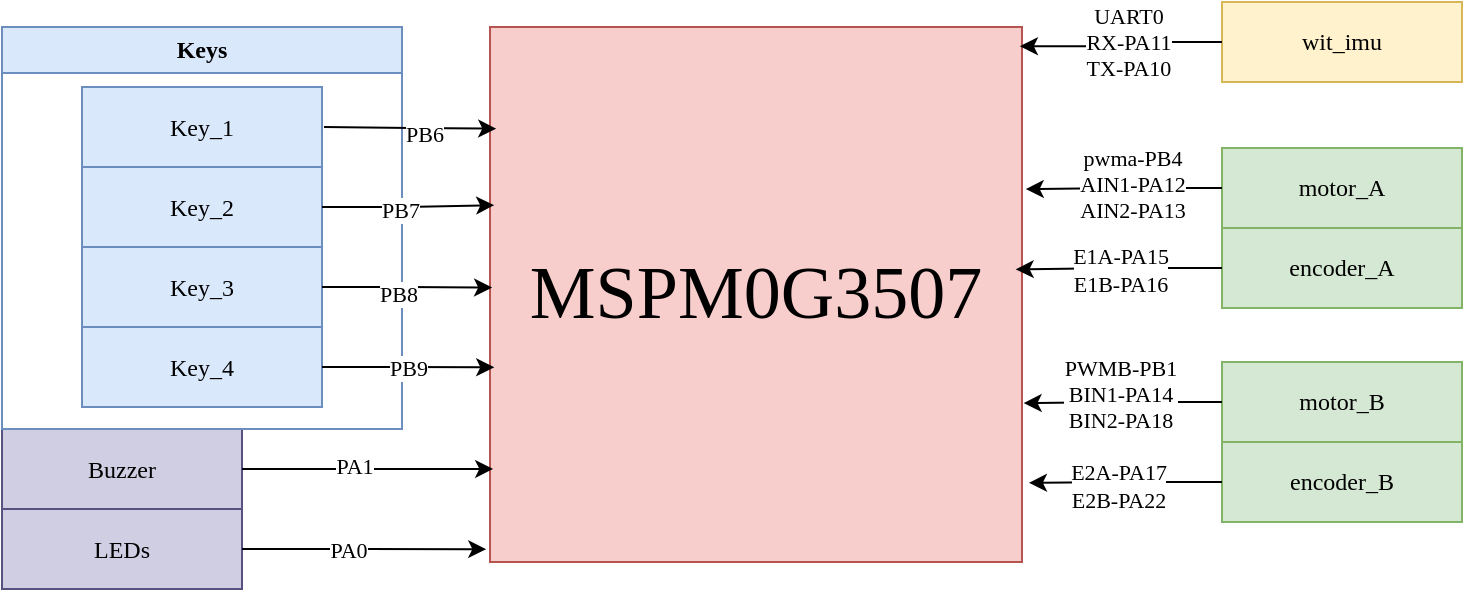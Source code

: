 <mxfile version="24.7.6">
  <diagram name="第 1 页" id="4DEinsebGK1SEJxTR-22">
    <mxGraphModel dx="1116" dy="664" grid="1" gridSize="10" guides="1" tooltips="1" connect="1" arrows="1" fold="1" page="1" pageScale="1" pageWidth="827" pageHeight="1169" math="0" shadow="0">
      <root>
        <mxCell id="0" />
        <mxCell id="1" parent="0" />
        <mxCell id="AvF1YRvq-5hEBuZXP7KX-1" value="&lt;font style=&quot;font-size: 37px;&quot;&gt;MSPM0G3507&lt;/font&gt;" style="rounded=0;whiteSpace=wrap;html=1;fillColor=#f8cecc;strokeColor=#b85450;fontFamily=Times New Roman;" parent="1" vertex="1">
          <mxGeometry x="294" y="612.5" width="266" height="267.5" as="geometry" />
        </mxCell>
        <mxCell id="AvF1YRvq-5hEBuZXP7KX-2" value="wit_imu" style="rounded=0;whiteSpace=wrap;html=1;fontFamily=Times New Roman;fillColor=#fff2cc;strokeColor=#d6b656;" parent="1" vertex="1">
          <mxGeometry x="660" y="600" width="120" height="40" as="geometry" />
        </mxCell>
        <mxCell id="AvF1YRvq-5hEBuZXP7KX-3" value="Buzzer" style="rounded=0;whiteSpace=wrap;html=1;fillColor=#d0cee2;strokeColor=#56517e;fontFamily=Times New Roman;" parent="1" vertex="1">
          <mxGeometry x="50" y="813.5" width="120" height="40" as="geometry" />
        </mxCell>
        <mxCell id="AvF1YRvq-5hEBuZXP7KX-4" value="encoder_A" style="rounded=0;whiteSpace=wrap;html=1;fillColor=#d5e8d4;strokeColor=#82b366;fontFamily=Times New Roman;" parent="1" vertex="1">
          <mxGeometry x="660" y="713" width="120" height="40" as="geometry" />
        </mxCell>
        <mxCell id="AvF1YRvq-5hEBuZXP7KX-5" value="motor_A" style="rounded=0;whiteSpace=wrap;html=1;fillColor=#d5e8d4;strokeColor=#82b366;fontFamily=Times New Roman;" parent="1" vertex="1">
          <mxGeometry x="660" y="673" width="120" height="40" as="geometry" />
        </mxCell>
        <mxCell id="AvF1YRvq-5hEBuZXP7KX-9" value="LEDs" style="rounded=0;whiteSpace=wrap;html=1;fillColor=#d0cee2;strokeColor=#56517e;fontFamily=Times New Roman;" parent="1" vertex="1">
          <mxGeometry x="50" y="853.5" width="120" height="40" as="geometry" />
        </mxCell>
        <mxCell id="AvF1YRvq-5hEBuZXP7KX-15" value="Keys" style="swimlane;whiteSpace=wrap;html=1;fillColor=#dae8fc;strokeColor=#6c8ebf;fontFamily=Times New Roman;" parent="1" vertex="1">
          <mxGeometry x="50" y="612.5" width="200" height="201" as="geometry" />
        </mxCell>
        <mxCell id="AvF1YRvq-5hEBuZXP7KX-23" value="Key&lt;span style=&quot;background-color: initial;&quot;&gt;_1&lt;/span&gt;" style="rounded=0;whiteSpace=wrap;html=1;fillColor=#dae8fc;strokeColor=#6c8ebf;fontFamily=Times New Roman;" parent="AvF1YRvq-5hEBuZXP7KX-15" vertex="1">
          <mxGeometry x="40" y="30" width="120" height="40" as="geometry" />
        </mxCell>
        <mxCell id="AvF1YRvq-5hEBuZXP7KX-22" value="Key_2" style="rounded=0;whiteSpace=wrap;html=1;fillColor=#dae8fc;strokeColor=#6c8ebf;fontFamily=Times New Roman;" parent="AvF1YRvq-5hEBuZXP7KX-15" vertex="1">
          <mxGeometry x="40" y="70" width="120" height="40" as="geometry" />
        </mxCell>
        <mxCell id="AvF1YRvq-5hEBuZXP7KX-21" value="Key_3" style="rounded=0;whiteSpace=wrap;html=1;fillColor=#dae8fc;strokeColor=#6c8ebf;fontFamily=Times New Roman;" parent="AvF1YRvq-5hEBuZXP7KX-15" vertex="1">
          <mxGeometry x="40" y="110" width="120" height="40" as="geometry" />
        </mxCell>
        <mxCell id="AvF1YRvq-5hEBuZXP7KX-17" value="Key_4" style="rounded=0;whiteSpace=wrap;html=1;fillColor=#dae8fc;strokeColor=#6c8ebf;fontFamily=Times New Roman;" parent="AvF1YRvq-5hEBuZXP7KX-15" vertex="1">
          <mxGeometry x="40" y="150" width="120" height="40" as="geometry" />
        </mxCell>
        <mxCell id="AvF1YRvq-5hEBuZXP7KX-25" value="motor_B" style="rounded=0;whiteSpace=wrap;html=1;fillColor=#d5e8d4;strokeColor=#82b366;fontFamily=Times New Roman;" parent="1" vertex="1">
          <mxGeometry x="660" y="780" width="120" height="40" as="geometry" />
        </mxCell>
        <mxCell id="AvF1YRvq-5hEBuZXP7KX-26" value="encoder_B" style="rounded=0;whiteSpace=wrap;html=1;fillColor=#d5e8d4;strokeColor=#82b366;fontFamily=Times New Roman;" parent="1" vertex="1">
          <mxGeometry x="660" y="820" width="120" height="40" as="geometry" />
        </mxCell>
        <mxCell id="-wLM9KByDLUnrbMQMpqB-2" style="edgeStyle=orthogonalEdgeStyle;rounded=0;orthogonalLoop=1;jettySize=auto;html=1;entryX=0.996;entryY=0.036;entryDx=0;entryDy=0;entryPerimeter=0;fontFamily=Times New Roman;" parent="1" source="AvF1YRvq-5hEBuZXP7KX-2" target="AvF1YRvq-5hEBuZXP7KX-1" edge="1">
          <mxGeometry relative="1" as="geometry" />
        </mxCell>
        <mxCell id="-wLM9KByDLUnrbMQMpqB-3" value="UART0&lt;div&gt;RX-PA11&lt;/div&gt;&lt;div&gt;TX-PA10&lt;/div&gt;" style="edgeLabel;html=1;align=center;verticalAlign=middle;resizable=0;points=[];fontFamily=Times New Roman;" parent="-wLM9KByDLUnrbMQMpqB-2" vertex="1" connectable="0">
          <mxGeometry x="-0.089" relative="1" as="geometry">
            <mxPoint as="offset" />
          </mxGeometry>
        </mxCell>
        <mxCell id="-wLM9KByDLUnrbMQMpqB-4" style="edgeStyle=orthogonalEdgeStyle;rounded=0;orthogonalLoop=1;jettySize=auto;html=1;entryX=1.007;entryY=0.303;entryDx=0;entryDy=0;entryPerimeter=0;fontFamily=Times New Roman;" parent="1" source="AvF1YRvq-5hEBuZXP7KX-5" target="AvF1YRvq-5hEBuZXP7KX-1" edge="1">
          <mxGeometry relative="1" as="geometry" />
        </mxCell>
        <mxCell id="-wLM9KByDLUnrbMQMpqB-5" value="pwma-PB4&lt;div&gt;AIN1-PA12&lt;/div&gt;&lt;div&gt;AIN2-PA13&lt;/div&gt;" style="edgeLabel;html=1;align=center;verticalAlign=middle;resizable=0;points=[];fontFamily=Times New Roman;" parent="-wLM9KByDLUnrbMQMpqB-4" vertex="1" connectable="0">
          <mxGeometry x="-0.077" y="-2" relative="1" as="geometry">
            <mxPoint as="offset" />
          </mxGeometry>
        </mxCell>
        <mxCell id="-wLM9KByDLUnrbMQMpqB-6" style="edgeStyle=orthogonalEdgeStyle;rounded=0;orthogonalLoop=1;jettySize=auto;html=1;entryX=1.003;entryY=0.703;entryDx=0;entryDy=0;entryPerimeter=0;fontFamily=Times New Roman;" parent="1" source="AvF1YRvq-5hEBuZXP7KX-25" target="AvF1YRvq-5hEBuZXP7KX-1" edge="1">
          <mxGeometry relative="1" as="geometry" />
        </mxCell>
        <mxCell id="-wLM9KByDLUnrbMQMpqB-7" value="PWMB-PB1&lt;div&gt;BIN1-PA14&lt;/div&gt;&lt;div&gt;BIN2-PA18&lt;/div&gt;" style="edgeLabel;html=1;align=center;verticalAlign=middle;resizable=0;points=[];fontFamily=Times New Roman;" parent="-wLM9KByDLUnrbMQMpqB-6" vertex="1" connectable="0">
          <mxGeometry x="0.002" y="-4" relative="1" as="geometry">
            <mxPoint x="3" y="-4" as="offset" />
          </mxGeometry>
        </mxCell>
        <mxCell id="-wLM9KByDLUnrbMQMpqB-8" style="edgeStyle=orthogonalEdgeStyle;rounded=0;orthogonalLoop=1;jettySize=auto;html=1;entryX=0.988;entryY=0.453;entryDx=0;entryDy=0;entryPerimeter=0;fontFamily=Times New Roman;" parent="1" source="AvF1YRvq-5hEBuZXP7KX-4" target="AvF1YRvq-5hEBuZXP7KX-1" edge="1">
          <mxGeometry relative="1" as="geometry" />
        </mxCell>
        <mxCell id="-wLM9KByDLUnrbMQMpqB-11" value="E1A-PA15&lt;div&gt;E1B-PA16&lt;/div&gt;" style="edgeLabel;html=1;align=center;verticalAlign=middle;resizable=0;points=[];fontFamily=Times New Roman;" parent="-wLM9KByDLUnrbMQMpqB-8" vertex="1" connectable="0">
          <mxGeometry x="0.001" relative="1" as="geometry">
            <mxPoint as="offset" />
          </mxGeometry>
        </mxCell>
        <mxCell id="-wLM9KByDLUnrbMQMpqB-10" style="edgeStyle=orthogonalEdgeStyle;rounded=0;orthogonalLoop=1;jettySize=auto;html=1;entryX=1.013;entryY=0.852;entryDx=0;entryDy=0;entryPerimeter=0;fontFamily=Times New Roman;" parent="1" source="AvF1YRvq-5hEBuZXP7KX-26" target="AvF1YRvq-5hEBuZXP7KX-1" edge="1">
          <mxGeometry relative="1" as="geometry" />
        </mxCell>
        <mxCell id="-wLM9KByDLUnrbMQMpqB-12" value="E2A-PA17&lt;div&gt;E2B-PA22&lt;br&gt;&lt;/div&gt;" style="edgeLabel;html=1;align=center;verticalAlign=middle;resizable=0;points=[];fontFamily=Times New Roman;" parent="-wLM9KByDLUnrbMQMpqB-10" vertex="1" connectable="0">
          <mxGeometry x="0.078" y="1" relative="1" as="geometry">
            <mxPoint as="offset" />
          </mxGeometry>
        </mxCell>
        <mxCell id="-wLM9KByDLUnrbMQMpqB-15" style="edgeStyle=orthogonalEdgeStyle;rounded=0;orthogonalLoop=1;jettySize=auto;html=1;entryX=0.008;entryY=0.19;entryDx=0;entryDy=0;entryPerimeter=0;fontFamily=Times New Roman;" parent="1" edge="1">
          <mxGeometry relative="1" as="geometry">
            <mxPoint x="211" y="662.486" as="sourcePoint" />
            <mxPoint x="297.128" y="663.325" as="targetPoint" />
          </mxGeometry>
        </mxCell>
        <mxCell id="-wLM9KByDLUnrbMQMpqB-19" value="PB6" style="edgeLabel;html=1;align=center;verticalAlign=middle;resizable=0;points=[];fontFamily=Times New Roman;" parent="-wLM9KByDLUnrbMQMpqB-15" vertex="1" connectable="0">
          <mxGeometry x="0.159" y="-2" relative="1" as="geometry">
            <mxPoint as="offset" />
          </mxGeometry>
        </mxCell>
        <mxCell id="-wLM9KByDLUnrbMQMpqB-16" style="edgeStyle=orthogonalEdgeStyle;rounded=0;orthogonalLoop=1;jettySize=auto;html=1;entryX=0.008;entryY=0.333;entryDx=0;entryDy=0;entryPerimeter=0;fontFamily=Times New Roman;" parent="1" source="AvF1YRvq-5hEBuZXP7KX-22" target="AvF1YRvq-5hEBuZXP7KX-1" edge="1">
          <mxGeometry relative="1" as="geometry" />
        </mxCell>
        <mxCell id="-wLM9KByDLUnrbMQMpqB-20" value="PB7" style="edgeLabel;html=1;align=center;verticalAlign=middle;resizable=0;points=[];fontFamily=Times New Roman;" parent="-wLM9KByDLUnrbMQMpqB-16" vertex="1" connectable="0">
          <mxGeometry x="-0.11" y="-1" relative="1" as="geometry">
            <mxPoint as="offset" />
          </mxGeometry>
        </mxCell>
        <mxCell id="-wLM9KByDLUnrbMQMpqB-17" style="edgeStyle=orthogonalEdgeStyle;rounded=0;orthogonalLoop=1;jettySize=auto;html=1;entryX=0.004;entryY=0.487;entryDx=0;entryDy=0;entryPerimeter=0;fontFamily=Times New Roman;" parent="1" source="AvF1YRvq-5hEBuZXP7KX-21" target="AvF1YRvq-5hEBuZXP7KX-1" edge="1">
          <mxGeometry relative="1" as="geometry" />
        </mxCell>
        <mxCell id="-wLM9KByDLUnrbMQMpqB-21" value="PB8" style="edgeLabel;html=1;align=center;verticalAlign=middle;resizable=0;points=[];fontFamily=Times New Roman;" parent="-wLM9KByDLUnrbMQMpqB-17" vertex="1" connectable="0">
          <mxGeometry x="-0.107" y="-3" relative="1" as="geometry">
            <mxPoint as="offset" />
          </mxGeometry>
        </mxCell>
        <mxCell id="-wLM9KByDLUnrbMQMpqB-18" style="edgeStyle=orthogonalEdgeStyle;rounded=0;orthogonalLoop=1;jettySize=auto;html=1;entryX=0.008;entryY=0.636;entryDx=0;entryDy=0;entryPerimeter=0;fontFamily=Times New Roman;" parent="1" source="AvF1YRvq-5hEBuZXP7KX-17" target="AvF1YRvq-5hEBuZXP7KX-1" edge="1">
          <mxGeometry relative="1" as="geometry" />
        </mxCell>
        <mxCell id="-wLM9KByDLUnrbMQMpqB-22" value="PB9" style="edgeLabel;html=1;align=center;verticalAlign=middle;resizable=0;points=[];fontFamily=Times New Roman;" parent="-wLM9KByDLUnrbMQMpqB-18" vertex="1" connectable="0">
          <mxGeometry x="-0.004" relative="1" as="geometry">
            <mxPoint as="offset" />
          </mxGeometry>
        </mxCell>
        <mxCell id="-wLM9KByDLUnrbMQMpqB-24" style="edgeStyle=orthogonalEdgeStyle;rounded=0;orthogonalLoop=1;jettySize=auto;html=1;entryX=-0.007;entryY=0.976;entryDx=0;entryDy=0;entryPerimeter=0;fontFamily=Times New Roman;" parent="1" source="AvF1YRvq-5hEBuZXP7KX-9" target="AvF1YRvq-5hEBuZXP7KX-1" edge="1">
          <mxGeometry relative="1" as="geometry" />
        </mxCell>
        <mxCell id="shwtkvRa5aYrl7cdA0Yg-4" value="PA0" style="edgeLabel;html=1;align=center;verticalAlign=middle;resizable=0;points=[];fontFamily=Times New Roman;" parent="-wLM9KByDLUnrbMQMpqB-24" vertex="1" connectable="0">
          <mxGeometry x="-0.161" relative="1" as="geometry">
            <mxPoint x="1" as="offset" />
          </mxGeometry>
        </mxCell>
        <mxCell id="shwtkvRa5aYrl7cdA0Yg-2" style="edgeStyle=orthogonalEdgeStyle;rounded=0;orthogonalLoop=1;jettySize=auto;html=1;entryX=0.006;entryY=0.826;entryDx=0;entryDy=0;entryPerimeter=0;fontFamily=Times New Roman;" parent="1" source="AvF1YRvq-5hEBuZXP7KX-3" target="AvF1YRvq-5hEBuZXP7KX-1" edge="1">
          <mxGeometry relative="1" as="geometry" />
        </mxCell>
        <mxCell id="shwtkvRa5aYrl7cdA0Yg-3" value="PA1" style="edgeLabel;html=1;align=center;verticalAlign=middle;resizable=0;points=[];fontFamily=Times New Roman;" parent="shwtkvRa5aYrl7cdA0Yg-2" vertex="1" connectable="0">
          <mxGeometry x="-0.111" y="2" relative="1" as="geometry">
            <mxPoint as="offset" />
          </mxGeometry>
        </mxCell>
      </root>
    </mxGraphModel>
  </diagram>
</mxfile>
